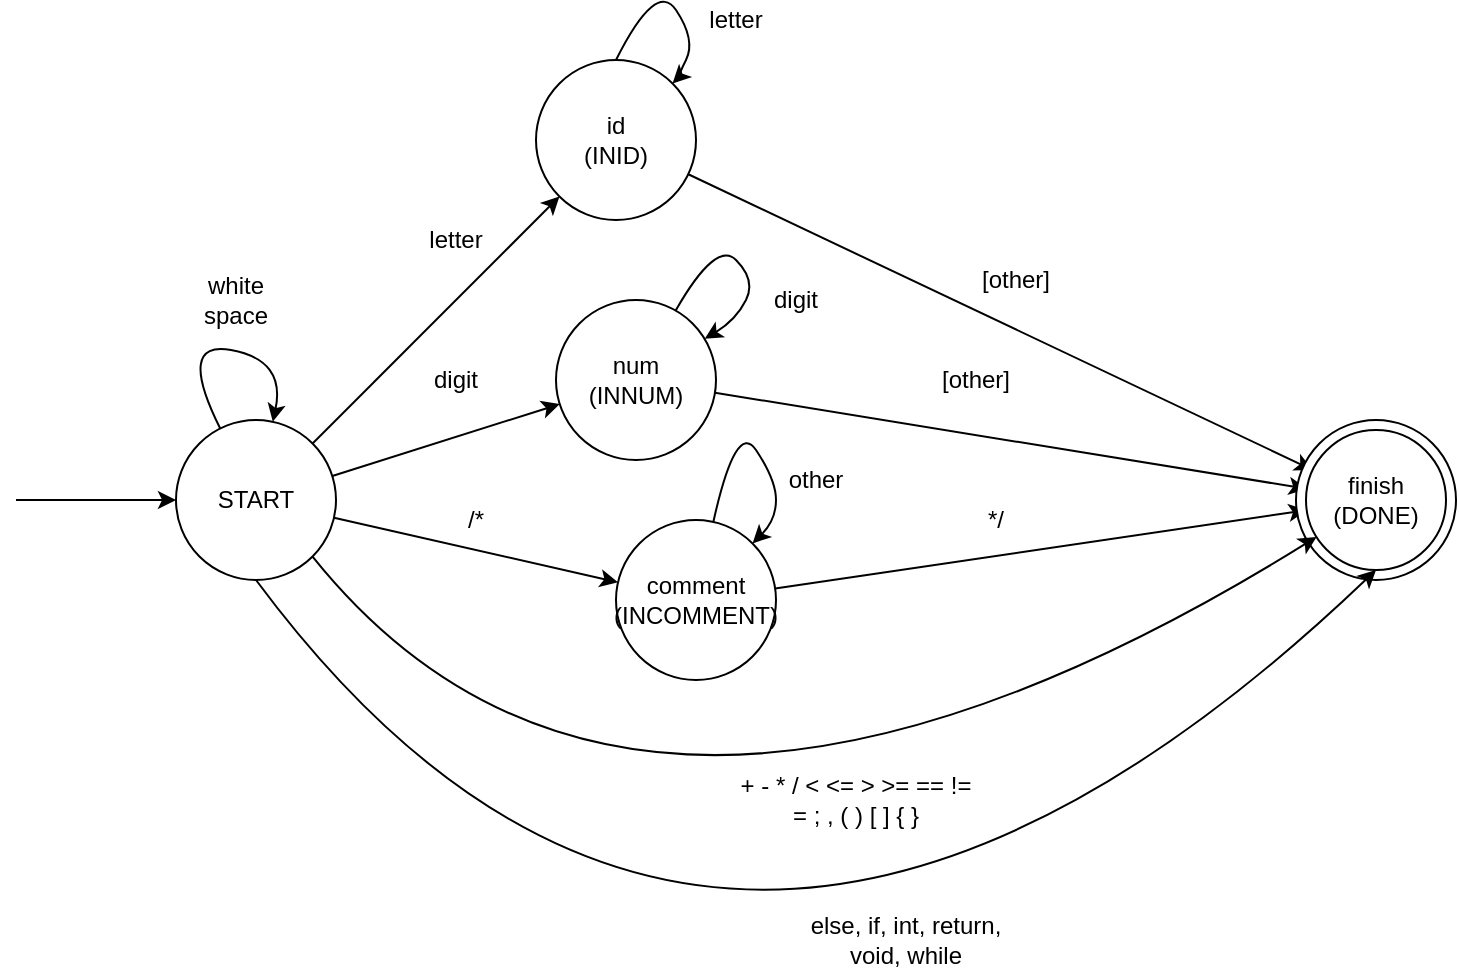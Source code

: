 <mxfile version="14.5.6" type="device"><diagram id="COVd2Aw3yS-YNHLWiAo8" name="Page-1"><mxGraphModel dx="977" dy="583" grid="1" gridSize="10" guides="1" tooltips="1" connect="1" arrows="1" fold="1" page="1" pageScale="1" pageWidth="827" pageHeight="1169" math="0" shadow="0"><root><mxCell id="0"/><mxCell id="1" parent="0"/><mxCell id="JgCLwkBe0orHtZCBK2B7-5" style="rounded=0;orthogonalLoop=1;jettySize=auto;html=1;" edge="1" parent="1" source="JgCLwkBe0orHtZCBK2B7-1" target="JgCLwkBe0orHtZCBK2B7-4"><mxGeometry relative="1" as="geometry"/></mxCell><mxCell id="JgCLwkBe0orHtZCBK2B7-12" style="rounded=0;orthogonalLoop=1;jettySize=auto;html=1;shadow=0;strokeColor=none;" edge="1" parent="1" source="JgCLwkBe0orHtZCBK2B7-1" target="JgCLwkBe0orHtZCBK2B7-11"><mxGeometry relative="1" as="geometry"/></mxCell><mxCell id="JgCLwkBe0orHtZCBK2B7-13" style="edgeStyle=none;rounded=0;orthogonalLoop=1;jettySize=auto;html=1;shadow=0;" edge="1" parent="1" source="JgCLwkBe0orHtZCBK2B7-1" target="JgCLwkBe0orHtZCBK2B7-11"><mxGeometry relative="1" as="geometry"/></mxCell><mxCell id="JgCLwkBe0orHtZCBK2B7-19" style="edgeStyle=none;rounded=0;orthogonalLoop=1;jettySize=auto;html=1;shadow=0;" edge="1" parent="1" source="JgCLwkBe0orHtZCBK2B7-1" target="JgCLwkBe0orHtZCBK2B7-18"><mxGeometry relative="1" as="geometry"/></mxCell><mxCell id="JgCLwkBe0orHtZCBK2B7-1" value="START" style="ellipse;whiteSpace=wrap;html=1;aspect=fixed;" vertex="1" parent="1"><mxGeometry x="110" y="380" width="80" height="80" as="geometry"/></mxCell><mxCell id="JgCLwkBe0orHtZCBK2B7-2" value="" style="endArrow=classic;html=1;" edge="1" parent="1" target="JgCLwkBe0orHtZCBK2B7-1"><mxGeometry width="50" height="50" relative="1" as="geometry"><mxPoint x="30" y="420" as="sourcePoint"/><mxPoint x="420" y="480" as="targetPoint"/></mxGeometry></mxCell><mxCell id="JgCLwkBe0orHtZCBK2B7-38" style="edgeStyle=none;rounded=0;orthogonalLoop=1;jettySize=auto;html=1;shadow=0;" edge="1" parent="1" source="JgCLwkBe0orHtZCBK2B7-4" target="JgCLwkBe0orHtZCBK2B7-31"><mxGeometry relative="1" as="geometry"/></mxCell><mxCell id="JgCLwkBe0orHtZCBK2B7-4" value="id&lt;br&gt;(INID)" style="ellipse;whiteSpace=wrap;html=1;aspect=fixed;" vertex="1" parent="1"><mxGeometry x="290" y="200" width="80" height="80" as="geometry"/></mxCell><mxCell id="JgCLwkBe0orHtZCBK2B7-7" value="letter" style="text;html=1;strokeColor=none;fillColor=none;align=center;verticalAlign=middle;whiteSpace=wrap;rounded=0;" vertex="1" parent="1"><mxGeometry x="230" y="280" width="40" height="20" as="geometry"/></mxCell><mxCell id="JgCLwkBe0orHtZCBK2B7-9" value="" style="curved=1;endArrow=classic;html=1;shadow=0;exitX=0.5;exitY=0;exitDx=0;exitDy=0;" edge="1" parent="1" source="JgCLwkBe0orHtZCBK2B7-4" target="JgCLwkBe0orHtZCBK2B7-4"><mxGeometry width="50" height="50" relative="1" as="geometry"><mxPoint x="430" y="320" as="sourcePoint"/><mxPoint x="480" y="270" as="targetPoint"/><Array as="points"><mxPoint x="350" y="160"/><mxPoint x="370" y="190"/><mxPoint x="360" y="210"/></Array></mxGeometry></mxCell><mxCell id="JgCLwkBe0orHtZCBK2B7-10" value="letter" style="text;html=1;strokeColor=none;fillColor=none;align=center;verticalAlign=middle;whiteSpace=wrap;rounded=0;" vertex="1" parent="1"><mxGeometry x="370" y="170" width="40" height="20" as="geometry"/></mxCell><mxCell id="JgCLwkBe0orHtZCBK2B7-40" style="edgeStyle=none;rounded=0;orthogonalLoop=1;jettySize=auto;html=1;shadow=0;" edge="1" parent="1" source="JgCLwkBe0orHtZCBK2B7-11" target="JgCLwkBe0orHtZCBK2B7-31"><mxGeometry relative="1" as="geometry"/></mxCell><mxCell id="JgCLwkBe0orHtZCBK2B7-11" value="num&lt;br&gt;(INNUM)" style="ellipse;whiteSpace=wrap;html=1;aspect=fixed;" vertex="1" parent="1"><mxGeometry x="300" y="320" width="80" height="80" as="geometry"/></mxCell><mxCell id="JgCLwkBe0orHtZCBK2B7-14" value="digit" style="text;html=1;strokeColor=none;fillColor=none;align=center;verticalAlign=middle;whiteSpace=wrap;rounded=0;" vertex="1" parent="1"><mxGeometry x="230" y="350" width="40" height="20" as="geometry"/></mxCell><mxCell id="JgCLwkBe0orHtZCBK2B7-16" value="" style="curved=1;endArrow=classic;html=1;shadow=0;" edge="1" parent="1" source="JgCLwkBe0orHtZCBK2B7-11" target="JgCLwkBe0orHtZCBK2B7-11"><mxGeometry width="50" height="50" relative="1" as="geometry"><mxPoint x="360" y="320" as="sourcePoint"/><mxPoint x="388.284" y="331.716" as="targetPoint"/><Array as="points"><mxPoint x="380" y="290"/><mxPoint x="400" y="310"/><mxPoint x="390" y="330"/></Array></mxGeometry></mxCell><mxCell id="JgCLwkBe0orHtZCBK2B7-17" value="digit" style="text;html=1;strokeColor=none;fillColor=none;align=center;verticalAlign=middle;whiteSpace=wrap;rounded=0;" vertex="1" parent="1"><mxGeometry x="400" y="310" width="40" height="20" as="geometry"/></mxCell><mxCell id="JgCLwkBe0orHtZCBK2B7-33" style="edgeStyle=none;rounded=0;orthogonalLoop=1;jettySize=auto;html=1;shadow=0;" edge="1" parent="1" source="JgCLwkBe0orHtZCBK2B7-18" target="JgCLwkBe0orHtZCBK2B7-31"><mxGeometry relative="1" as="geometry"/></mxCell><mxCell id="JgCLwkBe0orHtZCBK2B7-18" value="comment&lt;br&gt;(INCOMMENT)" style="ellipse;whiteSpace=wrap;html=1;aspect=fixed;" vertex="1" parent="1"><mxGeometry x="330" y="430" width="80" height="80" as="geometry"/></mxCell><mxCell id="JgCLwkBe0orHtZCBK2B7-20" value="/*" style="text;html=1;strokeColor=none;fillColor=none;align=center;verticalAlign=middle;whiteSpace=wrap;rounded=0;" vertex="1" parent="1"><mxGeometry x="240" y="420" width="40" height="20" as="geometry"/></mxCell><mxCell id="JgCLwkBe0orHtZCBK2B7-21" value="else, if, int, return, void, while" style="text;html=1;strokeColor=none;fillColor=none;align=center;verticalAlign=middle;whiteSpace=wrap;rounded=0;" vertex="1" parent="1"><mxGeometry x="420" y="630" width="110" height="20" as="geometry"/></mxCell><mxCell id="JgCLwkBe0orHtZCBK2B7-28" value="*/" style="text;html=1;strokeColor=none;fillColor=none;align=center;verticalAlign=middle;whiteSpace=wrap;rounded=0;" vertex="1" parent="1"><mxGeometry x="500" y="420" width="40" height="20" as="geometry"/></mxCell><mxCell id="JgCLwkBe0orHtZCBK2B7-32" value="" style="group" vertex="1" connectable="0" parent="1"><mxGeometry x="670" y="380" width="80" height="80" as="geometry"/></mxCell><mxCell id="JgCLwkBe0orHtZCBK2B7-30" value="finish" style="ellipse;whiteSpace=wrap;html=1;aspect=fixed;" vertex="1" parent="JgCLwkBe0orHtZCBK2B7-32"><mxGeometry width="80" height="80" as="geometry"/></mxCell><mxCell id="JgCLwkBe0orHtZCBK2B7-31" value="finish&lt;br&gt;(DONE)" style="ellipse;whiteSpace=wrap;html=1;aspect=fixed;" vertex="1" parent="JgCLwkBe0orHtZCBK2B7-32"><mxGeometry x="5" y="5" width="70" height="70" as="geometry"/></mxCell><mxCell id="JgCLwkBe0orHtZCBK2B7-34" value="+ - * / &amp;lt; &amp;lt;= &amp;gt; &amp;gt;= == != = ; , ( ) [ ] { }" style="text;html=1;strokeColor=none;fillColor=none;align=center;verticalAlign=middle;whiteSpace=wrap;rounded=0;" vertex="1" parent="1"><mxGeometry x="390" y="560" width="120" height="20" as="geometry"/></mxCell><mxCell id="JgCLwkBe0orHtZCBK2B7-35" value="white space" style="text;html=1;strokeColor=none;fillColor=none;align=center;verticalAlign=middle;whiteSpace=wrap;rounded=0;" vertex="1" parent="1"><mxGeometry x="120" y="310" width="40" height="20" as="geometry"/></mxCell><mxCell id="JgCLwkBe0orHtZCBK2B7-37" value="" style="curved=1;endArrow=classic;html=1;shadow=0;" edge="1" parent="1" source="JgCLwkBe0orHtZCBK2B7-1" target="JgCLwkBe0orHtZCBK2B7-1"><mxGeometry width="50" height="50" relative="1" as="geometry"><mxPoint x="400" y="520" as="sourcePoint"/><mxPoint x="450" y="470" as="targetPoint"/><Array as="points"><mxPoint x="110" y="340"/><mxPoint x="165" y="350"/></Array></mxGeometry></mxCell><mxCell id="JgCLwkBe0orHtZCBK2B7-39" value="[other]" style="text;html=1;strokeColor=none;fillColor=none;align=center;verticalAlign=middle;whiteSpace=wrap;rounded=0;" vertex="1" parent="1"><mxGeometry x="510" y="300" width="40" height="20" as="geometry"/></mxCell><mxCell id="JgCLwkBe0orHtZCBK2B7-41" style="edgeStyle=none;rounded=0;orthogonalLoop=1;jettySize=auto;html=1;exitX=0.5;exitY=0;exitDx=0;exitDy=0;shadow=0;" edge="1" parent="1" source="JgCLwkBe0orHtZCBK2B7-39" target="JgCLwkBe0orHtZCBK2B7-39"><mxGeometry relative="1" as="geometry"/></mxCell><mxCell id="JgCLwkBe0orHtZCBK2B7-44" value="[other]" style="text;html=1;strokeColor=none;fillColor=none;align=center;verticalAlign=middle;whiteSpace=wrap;rounded=0;" vertex="1" parent="1"><mxGeometry x="490" y="350" width="40" height="20" as="geometry"/></mxCell><mxCell id="JgCLwkBe0orHtZCBK2B7-50" value="" style="curved=1;endArrow=classic;html=1;shadow=0;exitX=1;exitY=1;exitDx=0;exitDy=0;" edge="1" parent="1" source="JgCLwkBe0orHtZCBK2B7-1" target="JgCLwkBe0orHtZCBK2B7-31"><mxGeometry width="50" height="50" relative="1" as="geometry"><mxPoint x="390" y="480" as="sourcePoint"/><mxPoint x="440" y="430" as="targetPoint"/><Array as="points"><mxPoint x="340" y="650"/></Array></mxGeometry></mxCell><mxCell id="JgCLwkBe0orHtZCBK2B7-51" value="" style="curved=1;endArrow=classic;html=1;shadow=0;exitX=0.5;exitY=1;exitDx=0;exitDy=0;entryX=0.5;entryY=1;entryDx=0;entryDy=0;" edge="1" parent="1" source="JgCLwkBe0orHtZCBK2B7-1" target="JgCLwkBe0orHtZCBK2B7-31"><mxGeometry width="50" height="50" relative="1" as="geometry"><mxPoint x="188.284" y="519.804" as="sourcePoint"/><mxPoint x="690.275" y="509.998" as="targetPoint"/><Array as="points"><mxPoint x="380" y="770"/></Array></mxGeometry></mxCell><mxCell id="JgCLwkBe0orHtZCBK2B7-52" value="" style="curved=1;endArrow=classic;html=1;shadow=0;" edge="1" parent="1" source="JgCLwkBe0orHtZCBK2B7-18" target="JgCLwkBe0orHtZCBK2B7-18"><mxGeometry width="50" height="50" relative="1" as="geometry"><mxPoint x="365.607" y="409.271" as="sourcePoint"/><mxPoint x="379.456" y="433.424" as="targetPoint"/><Array as="points"><mxPoint x="390" y="380"/><mxPoint x="410" y="410"/><mxPoint x="410" y="430"/></Array></mxGeometry></mxCell><mxCell id="JgCLwkBe0orHtZCBK2B7-53" value="other" style="text;html=1;strokeColor=none;fillColor=none;align=center;verticalAlign=middle;whiteSpace=wrap;rounded=0;" vertex="1" parent="1"><mxGeometry x="410" y="400" width="40" height="20" as="geometry"/></mxCell></root></mxGraphModel></diagram></mxfile>